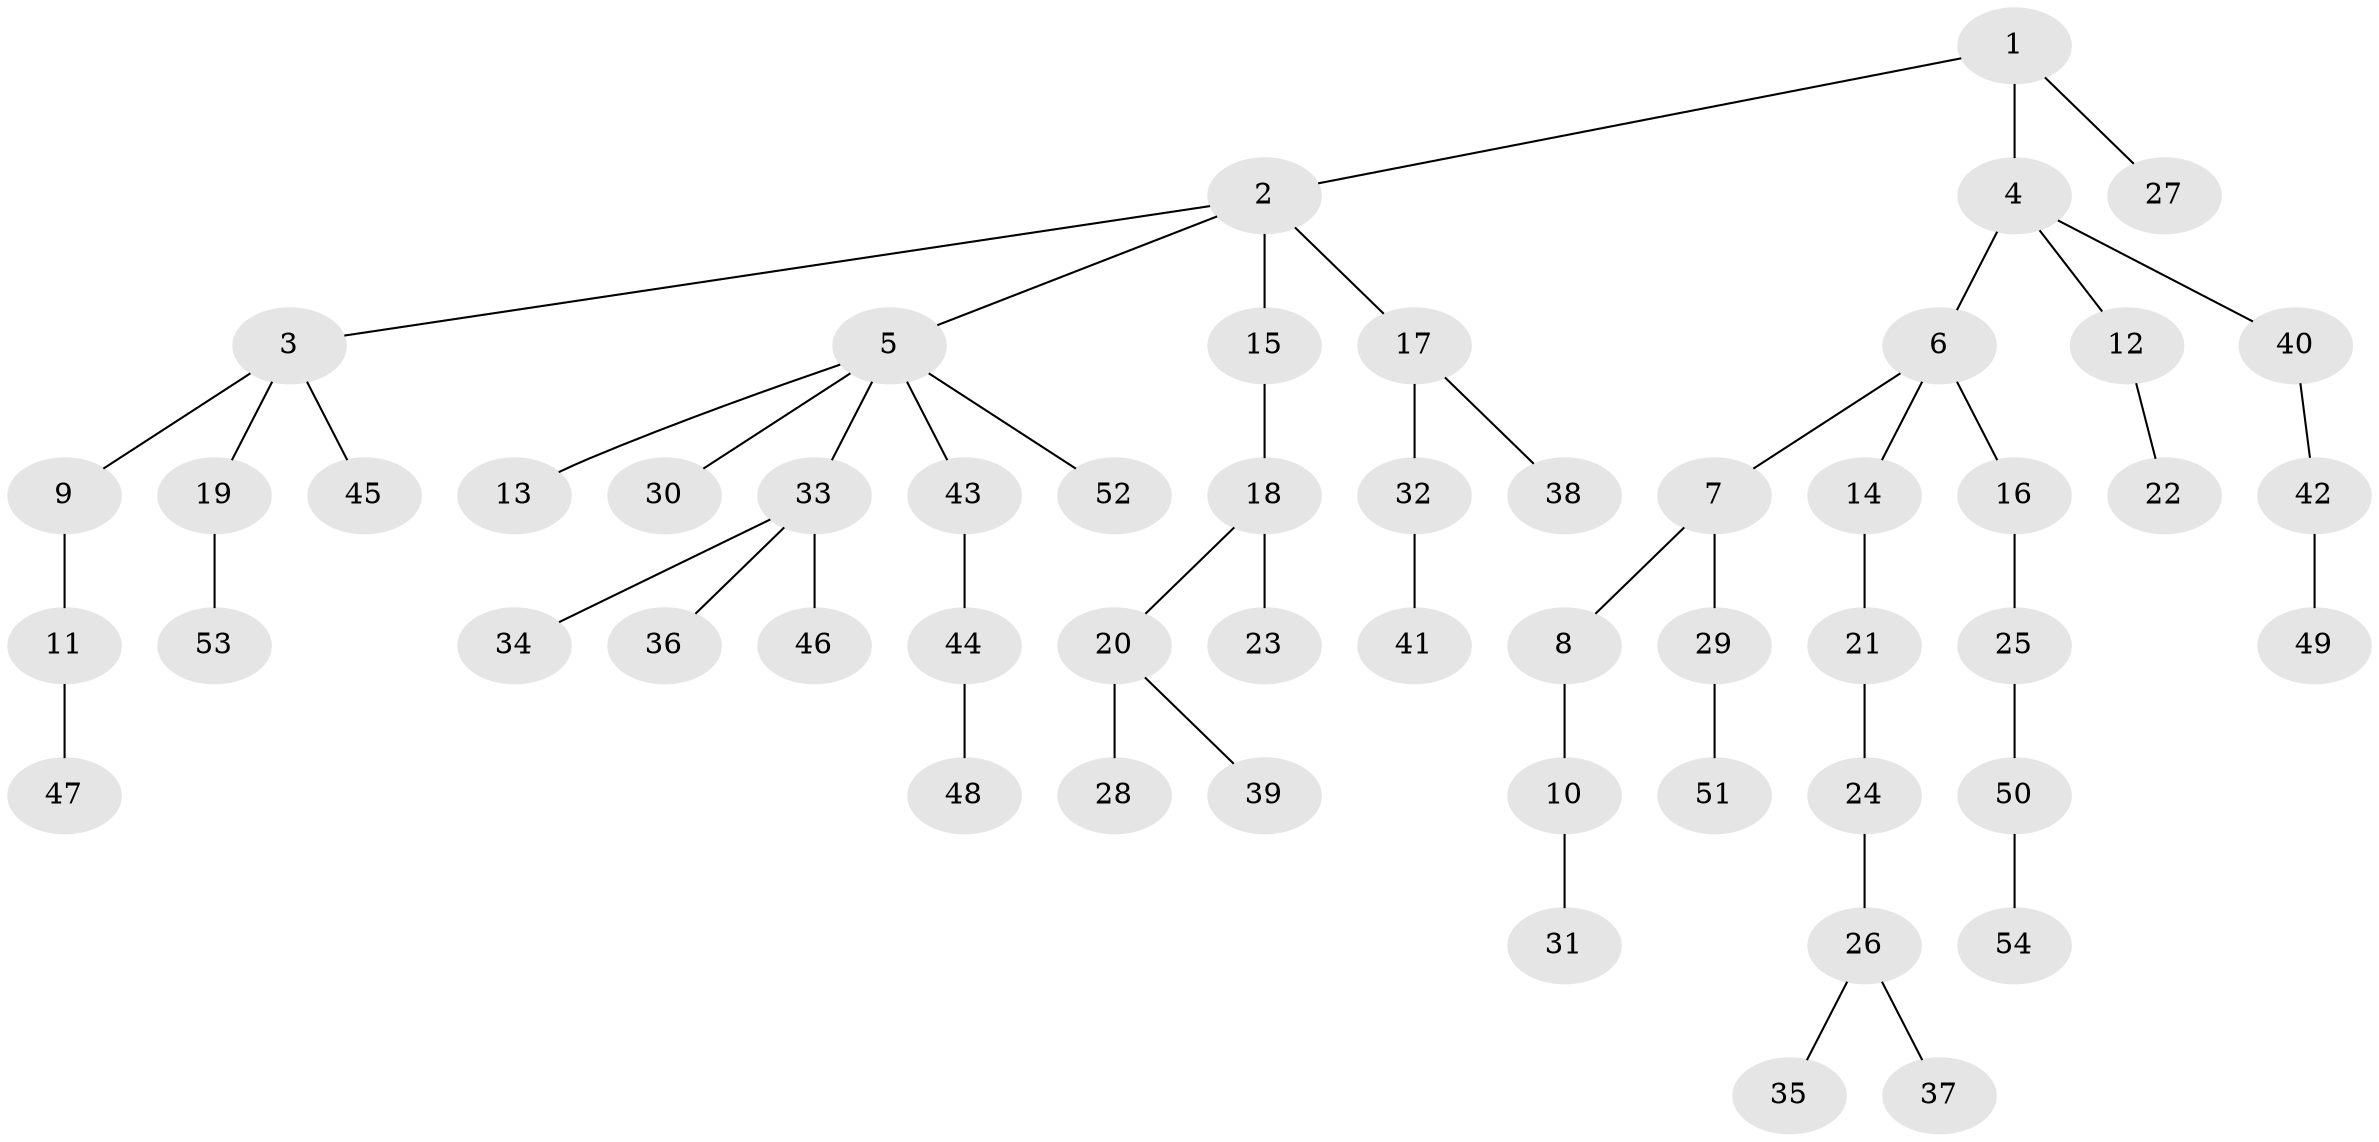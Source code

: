 // Generated by graph-tools (version 1.1) at 2025/53/03/09/25 04:53:21]
// undirected, 54 vertices, 53 edges
graph export_dot {
graph [start="1"]
  node [color=gray90,style=filled];
  1;
  2;
  3;
  4;
  5;
  6;
  7;
  8;
  9;
  10;
  11;
  12;
  13;
  14;
  15;
  16;
  17;
  18;
  19;
  20;
  21;
  22;
  23;
  24;
  25;
  26;
  27;
  28;
  29;
  30;
  31;
  32;
  33;
  34;
  35;
  36;
  37;
  38;
  39;
  40;
  41;
  42;
  43;
  44;
  45;
  46;
  47;
  48;
  49;
  50;
  51;
  52;
  53;
  54;
  1 -- 2;
  1 -- 4;
  1 -- 27;
  2 -- 3;
  2 -- 5;
  2 -- 15;
  2 -- 17;
  3 -- 9;
  3 -- 19;
  3 -- 45;
  4 -- 6;
  4 -- 12;
  4 -- 40;
  5 -- 13;
  5 -- 30;
  5 -- 33;
  5 -- 43;
  5 -- 52;
  6 -- 7;
  6 -- 14;
  6 -- 16;
  7 -- 8;
  7 -- 29;
  8 -- 10;
  9 -- 11;
  10 -- 31;
  11 -- 47;
  12 -- 22;
  14 -- 21;
  15 -- 18;
  16 -- 25;
  17 -- 32;
  17 -- 38;
  18 -- 20;
  18 -- 23;
  19 -- 53;
  20 -- 28;
  20 -- 39;
  21 -- 24;
  24 -- 26;
  25 -- 50;
  26 -- 35;
  26 -- 37;
  29 -- 51;
  32 -- 41;
  33 -- 34;
  33 -- 36;
  33 -- 46;
  40 -- 42;
  42 -- 49;
  43 -- 44;
  44 -- 48;
  50 -- 54;
}
